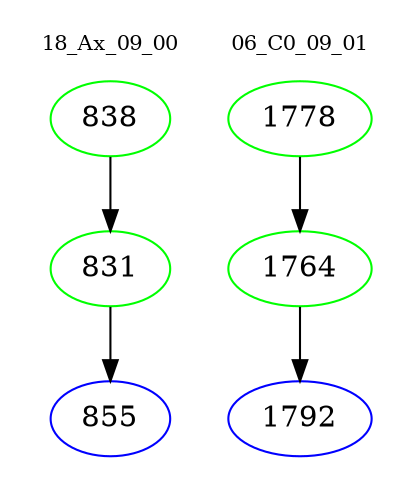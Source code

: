 digraph{
subgraph cluster_0 {
color = white
label = "18_Ax_09_00";
fontsize=10;
T0_838 [label="838", color="green"]
T0_838 -> T0_831 [color="black"]
T0_831 [label="831", color="green"]
T0_831 -> T0_855 [color="black"]
T0_855 [label="855", color="blue"]
}
subgraph cluster_1 {
color = white
label = "06_C0_09_01";
fontsize=10;
T1_1778 [label="1778", color="green"]
T1_1778 -> T1_1764 [color="black"]
T1_1764 [label="1764", color="green"]
T1_1764 -> T1_1792 [color="black"]
T1_1792 [label="1792", color="blue"]
}
}
